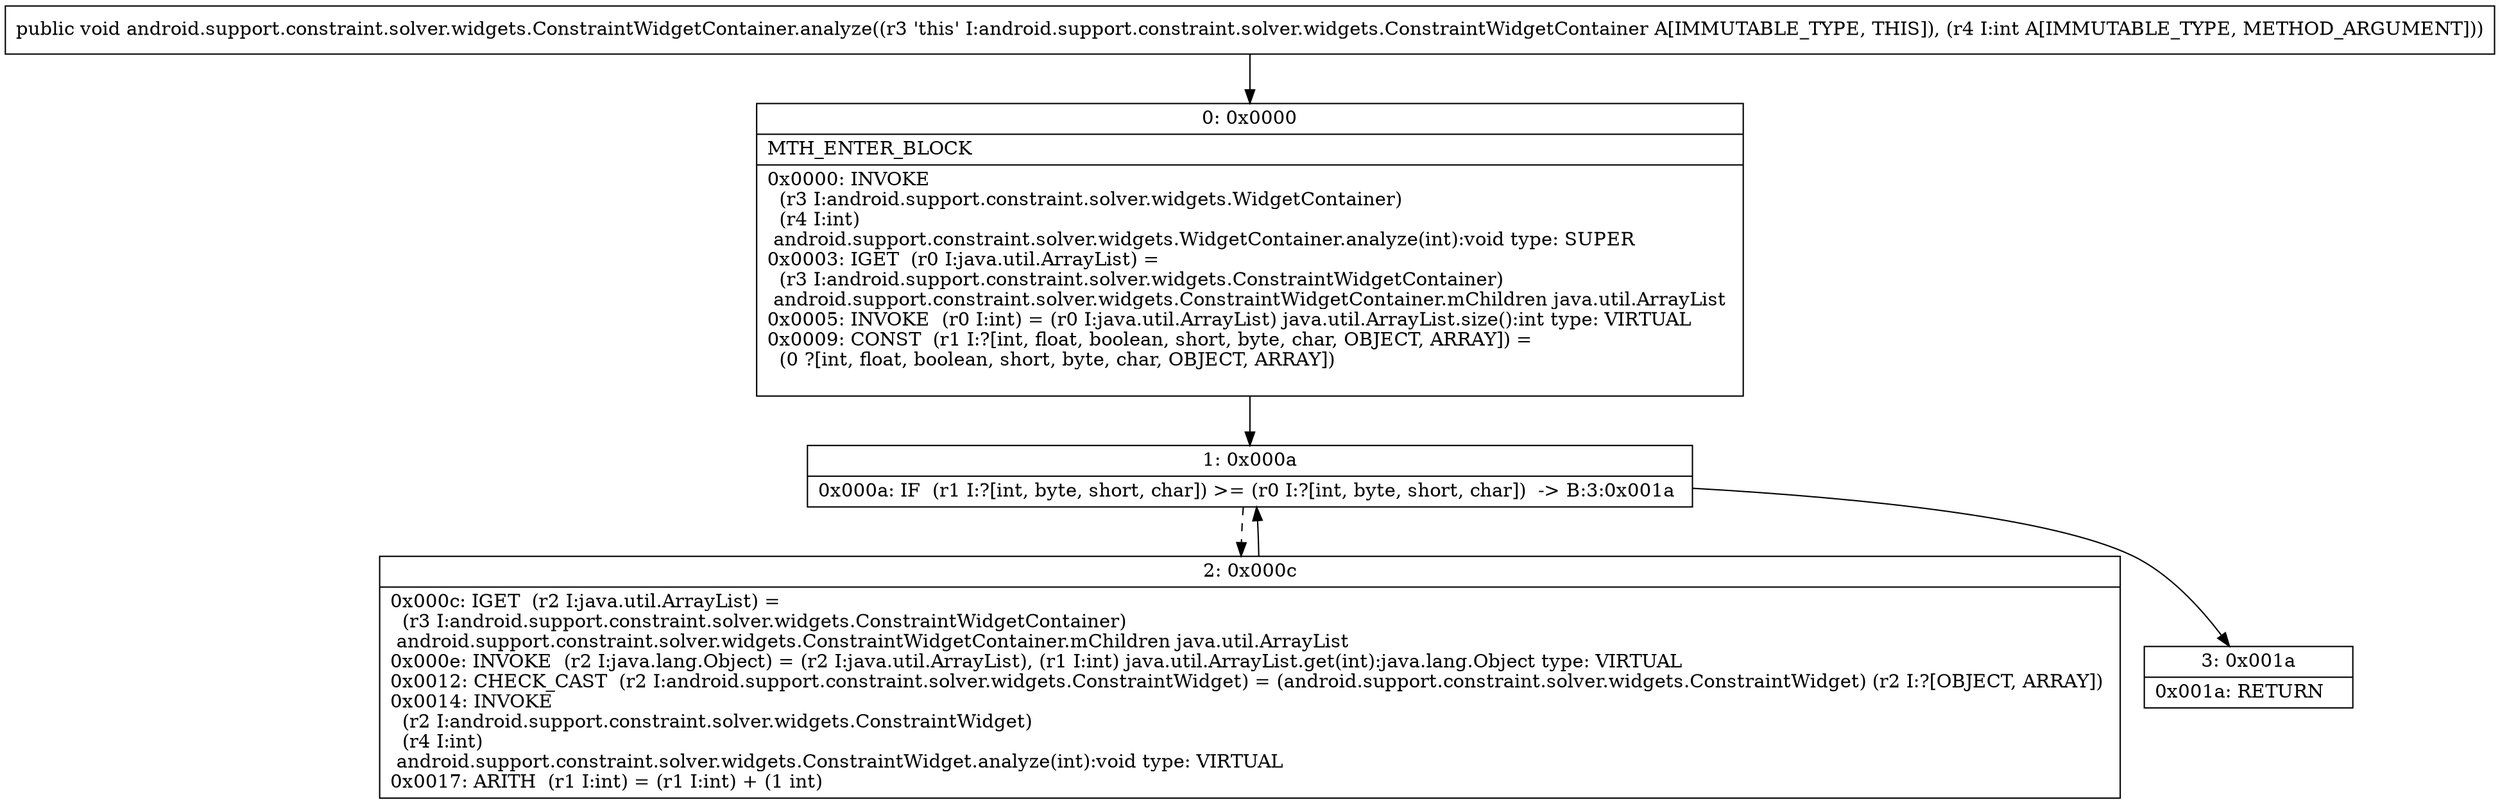 digraph "CFG forandroid.support.constraint.solver.widgets.ConstraintWidgetContainer.analyze(I)V" {
Node_0 [shape=record,label="{0\:\ 0x0000|MTH_ENTER_BLOCK\l|0x0000: INVOKE  \l  (r3 I:android.support.constraint.solver.widgets.WidgetContainer)\l  (r4 I:int)\l android.support.constraint.solver.widgets.WidgetContainer.analyze(int):void type: SUPER \l0x0003: IGET  (r0 I:java.util.ArrayList) = \l  (r3 I:android.support.constraint.solver.widgets.ConstraintWidgetContainer)\l android.support.constraint.solver.widgets.ConstraintWidgetContainer.mChildren java.util.ArrayList \l0x0005: INVOKE  (r0 I:int) = (r0 I:java.util.ArrayList) java.util.ArrayList.size():int type: VIRTUAL \l0x0009: CONST  (r1 I:?[int, float, boolean, short, byte, char, OBJECT, ARRAY]) = \l  (0 ?[int, float, boolean, short, byte, char, OBJECT, ARRAY])\l \l}"];
Node_1 [shape=record,label="{1\:\ 0x000a|0x000a: IF  (r1 I:?[int, byte, short, char]) \>= (r0 I:?[int, byte, short, char])  \-\> B:3:0x001a \l}"];
Node_2 [shape=record,label="{2\:\ 0x000c|0x000c: IGET  (r2 I:java.util.ArrayList) = \l  (r3 I:android.support.constraint.solver.widgets.ConstraintWidgetContainer)\l android.support.constraint.solver.widgets.ConstraintWidgetContainer.mChildren java.util.ArrayList \l0x000e: INVOKE  (r2 I:java.lang.Object) = (r2 I:java.util.ArrayList), (r1 I:int) java.util.ArrayList.get(int):java.lang.Object type: VIRTUAL \l0x0012: CHECK_CAST  (r2 I:android.support.constraint.solver.widgets.ConstraintWidget) = (android.support.constraint.solver.widgets.ConstraintWidget) (r2 I:?[OBJECT, ARRAY]) \l0x0014: INVOKE  \l  (r2 I:android.support.constraint.solver.widgets.ConstraintWidget)\l  (r4 I:int)\l android.support.constraint.solver.widgets.ConstraintWidget.analyze(int):void type: VIRTUAL \l0x0017: ARITH  (r1 I:int) = (r1 I:int) + (1 int) \l}"];
Node_3 [shape=record,label="{3\:\ 0x001a|0x001a: RETURN   \l}"];
MethodNode[shape=record,label="{public void android.support.constraint.solver.widgets.ConstraintWidgetContainer.analyze((r3 'this' I:android.support.constraint.solver.widgets.ConstraintWidgetContainer A[IMMUTABLE_TYPE, THIS]), (r4 I:int A[IMMUTABLE_TYPE, METHOD_ARGUMENT])) }"];
MethodNode -> Node_0;
Node_0 -> Node_1;
Node_1 -> Node_2[style=dashed];
Node_1 -> Node_3;
Node_2 -> Node_1;
}

